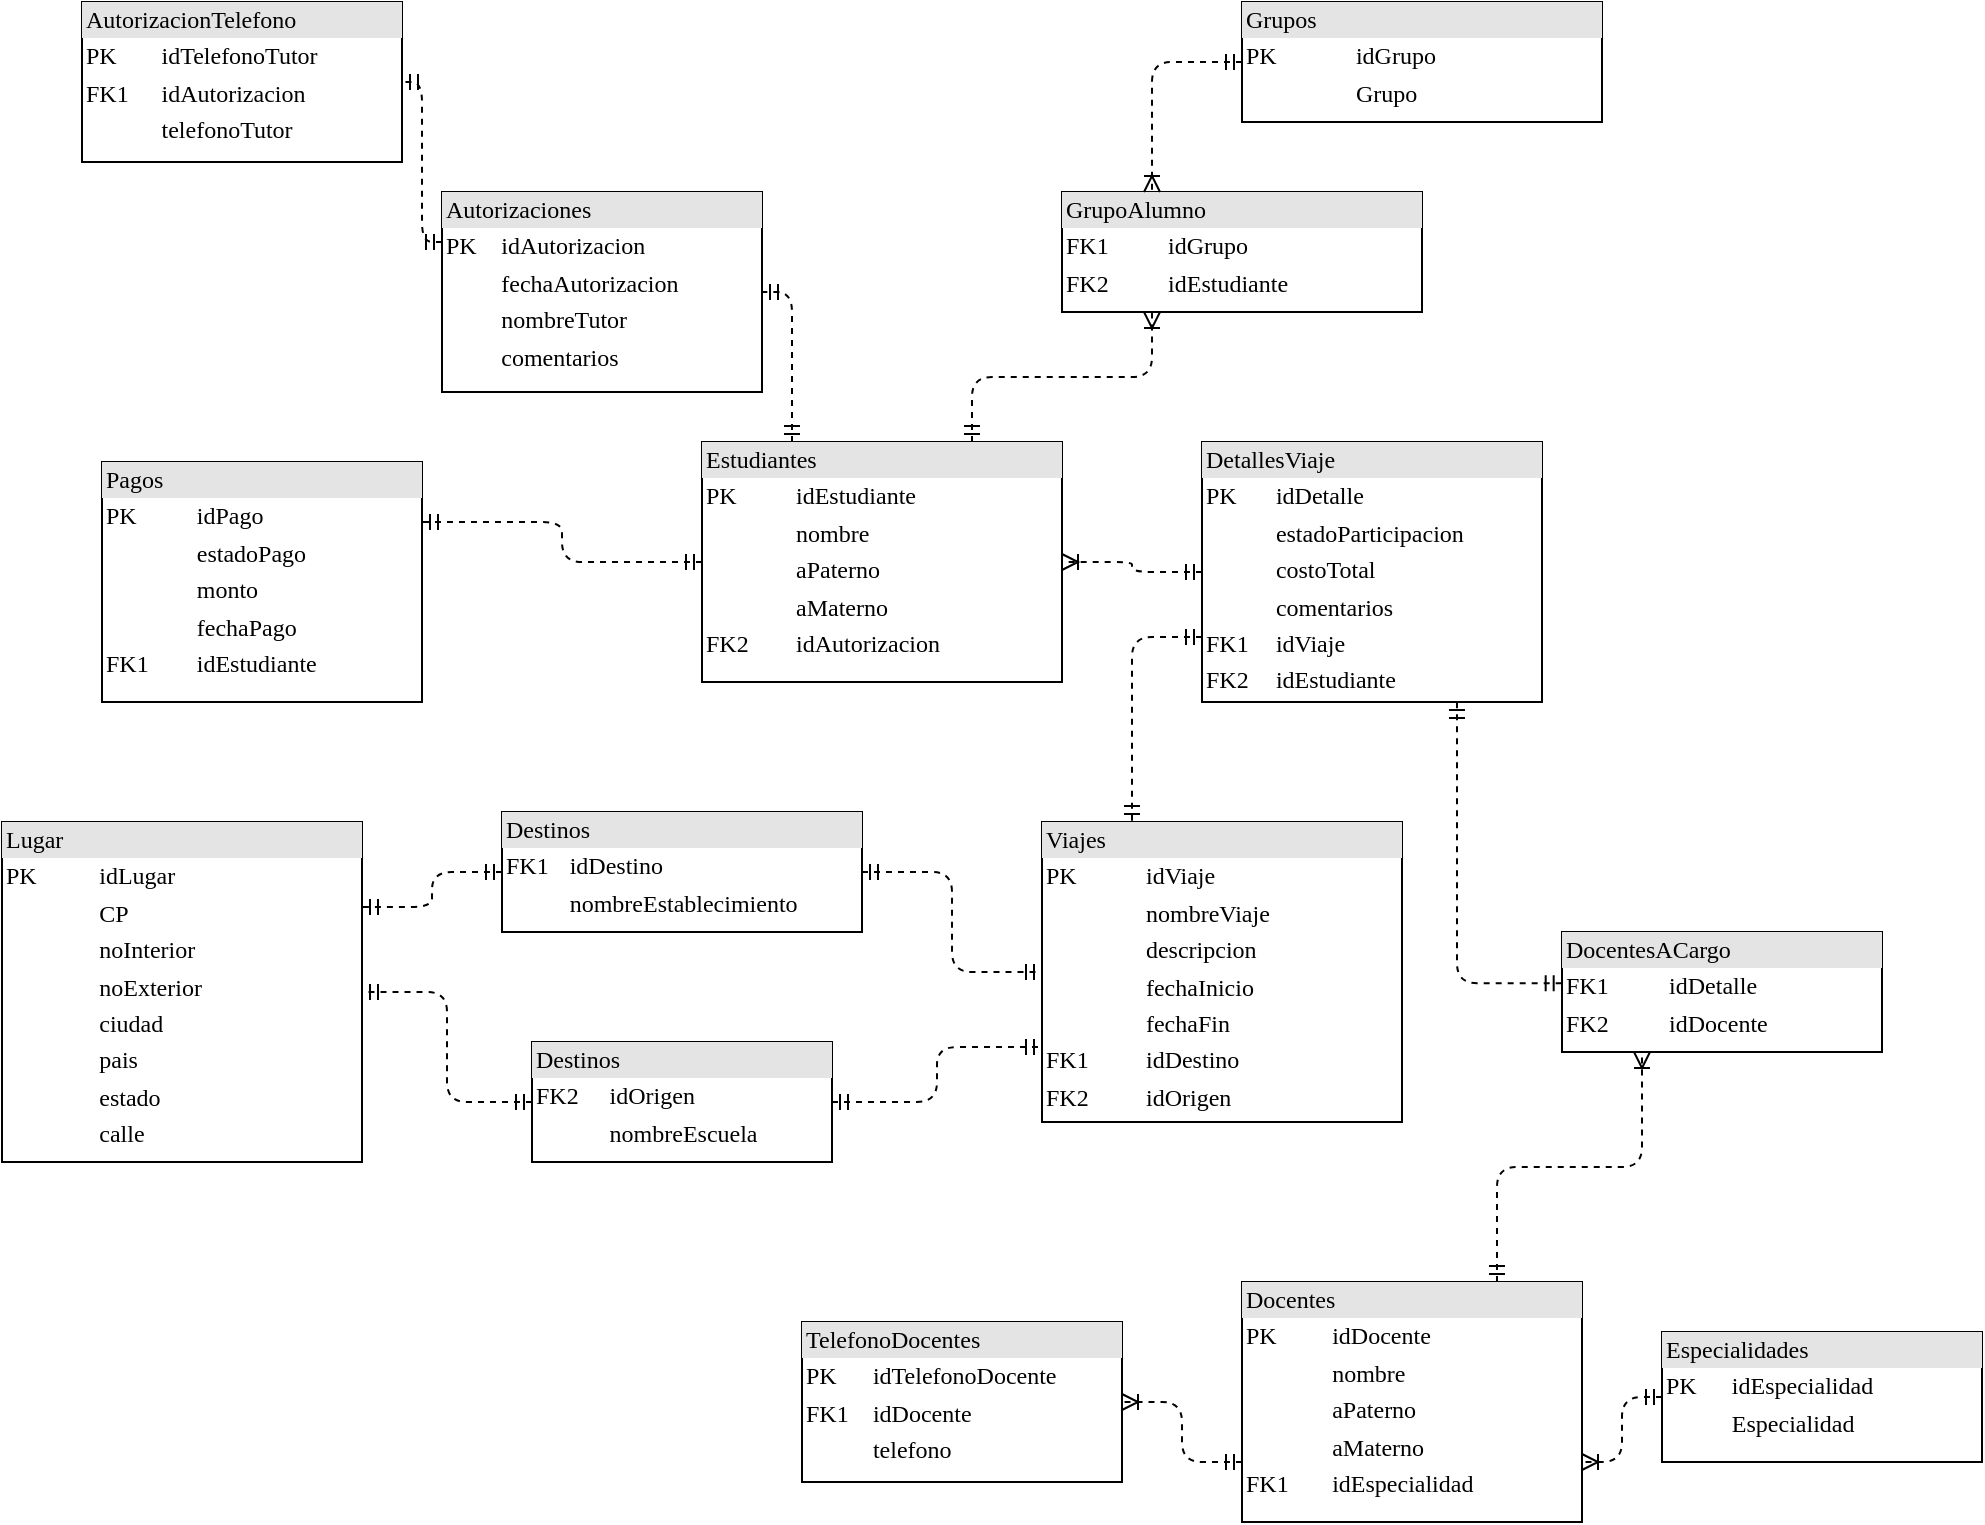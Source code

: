 <mxfile version="26.2.2">
  <diagram name="Page-1" id="2ca16b54-16f6-2749-3443-fa8db7711227">
    <mxGraphModel dx="597" dy="385" grid="1" gridSize="10" guides="1" tooltips="1" connect="1" arrows="1" fold="1" page="1" pageScale="1" pageWidth="1100" pageHeight="850" background="none" math="0" shadow="0">
      <root>
        <mxCell id="0" />
        <mxCell id="1" parent="0" />
        <mxCell id="2ed32ef02a7f4228-20" style="edgeStyle=orthogonalEdgeStyle;html=1;dashed=1;labelBackgroundColor=none;startArrow=ERmandOne;endArrow=ERoneToMany;fontFamily=Verdana;fontSize=12;align=left;exitX=0.75;exitY=0;exitDx=0;exitDy=0;entryX=0.25;entryY=1;entryDx=0;entryDy=0;" parent="1" source="2ed32ef02a7f4228-11" target="AjMwdZ3VQ4zlIAga7tvS-1" edge="1">
          <mxGeometry relative="1" as="geometry">
            <mxPoint x="230" y="165" as="sourcePoint" />
            <mxPoint x="480" y="85" as="targetPoint" />
          </mxGeometry>
        </mxCell>
        <mxCell id="2ed32ef02a7f4228-11" value="&lt;div style=&quot;box-sizing:border-box;width:100%;background:#e4e4e4;padding:2px;&quot;&gt;Estudiantes&lt;/div&gt;&lt;table style=&quot;width:100%;font-size:1em;&quot; cellpadding=&quot;2&quot; cellspacing=&quot;0&quot;&gt;&lt;tbody&gt;&lt;tr&gt;&lt;td&gt;PK&lt;/td&gt;&lt;td&gt;idEstudiante&lt;/td&gt;&lt;/tr&gt;&lt;tr&gt;&lt;td&gt;&lt;/td&gt;&lt;td&gt;nombre&lt;/td&gt;&lt;/tr&gt;&lt;tr&gt;&lt;td&gt;&lt;br&gt;&lt;/td&gt;&lt;td&gt;aPaterno&lt;/td&gt;&lt;/tr&gt;&lt;tr&gt;&lt;td&gt;&lt;br&gt;&lt;/td&gt;&lt;td&gt;aMaterno&lt;/td&gt;&lt;/tr&gt;&lt;tr&gt;&lt;td&gt;FK2&lt;/td&gt;&lt;td&gt;idAutorizacion&lt;/td&gt;&lt;/tr&gt;&lt;/tbody&gt;&lt;/table&gt;" style="verticalAlign=top;align=left;overflow=fill;html=1;rounded=0;shadow=0;comic=0;labelBackgroundColor=none;strokeWidth=1;fontFamily=Verdana;fontSize=12" parent="1" vertex="1">
          <mxGeometry x="400" y="265" width="180" height="120" as="geometry" />
        </mxCell>
        <mxCell id="AjMwdZ3VQ4zlIAga7tvS-1" value="&lt;div style=&quot;box-sizing:border-box;width:100%;background:#e4e4e4;padding:2px;&quot;&gt;GrupoAlumno&lt;/div&gt;&lt;table style=&quot;width:100%;font-size:1em;&quot; cellpadding=&quot;2&quot; cellspacing=&quot;0&quot;&gt;&lt;tbody&gt;&lt;tr&gt;&lt;td&gt;FK1&lt;/td&gt;&lt;td&gt;idGrupo&lt;/td&gt;&lt;/tr&gt;&lt;tr&gt;&lt;td&gt;FK2&lt;/td&gt;&lt;td&gt;idEstudiante&lt;/td&gt;&lt;/tr&gt;&lt;/tbody&gt;&lt;/table&gt;" style="verticalAlign=top;align=left;overflow=fill;html=1;rounded=0;shadow=0;comic=0;labelBackgroundColor=none;strokeWidth=1;fontFamily=Verdana;fontSize=12" parent="1" vertex="1">
          <mxGeometry x="580" y="140" width="180" height="60" as="geometry" />
        </mxCell>
        <mxCell id="AjMwdZ3VQ4zlIAga7tvS-2" value="&lt;div style=&quot;box-sizing:border-box;width:100%;background:#e4e4e4;padding:2px;&quot;&gt;Grupos&lt;/div&gt;&lt;table style=&quot;width:100%;font-size:1em;&quot; cellpadding=&quot;2&quot; cellspacing=&quot;0&quot;&gt;&lt;tbody&gt;&lt;tr&gt;&lt;td&gt;PK&lt;/td&gt;&lt;td&gt;idGrupo&lt;/td&gt;&lt;/tr&gt;&lt;tr&gt;&lt;td&gt;&lt;br&gt;&lt;/td&gt;&lt;td&gt;Grupo&lt;/td&gt;&lt;/tr&gt;&lt;/tbody&gt;&lt;/table&gt;" style="verticalAlign=top;align=left;overflow=fill;html=1;rounded=0;shadow=0;comic=0;labelBackgroundColor=none;strokeWidth=1;fontFamily=Verdana;fontSize=12" parent="1" vertex="1">
          <mxGeometry x="670" y="45" width="180" height="60" as="geometry" />
        </mxCell>
        <mxCell id="AjMwdZ3VQ4zlIAga7tvS-3" style="edgeStyle=orthogonalEdgeStyle;html=1;dashed=1;labelBackgroundColor=none;startArrow=ERmandOne;endArrow=ERoneToMany;fontFamily=Verdana;fontSize=12;align=left;exitX=0;exitY=0.5;exitDx=0;exitDy=0;entryX=0.25;entryY=0;entryDx=0;entryDy=0;" parent="1" source="AjMwdZ3VQ4zlIAga7tvS-2" target="AjMwdZ3VQ4zlIAga7tvS-1" edge="1">
          <mxGeometry relative="1" as="geometry">
            <mxPoint x="280" y="274" as="sourcePoint" />
            <mxPoint x="220" y="255" as="targetPoint" />
          </mxGeometry>
        </mxCell>
        <mxCell id="AjMwdZ3VQ4zlIAga7tvS-4" style="edgeStyle=orthogonalEdgeStyle;html=1;dashed=1;labelBackgroundColor=none;startArrow=ERmandOne;endArrow=ERmandOne;fontFamily=Verdana;fontSize=12;align=left;exitX=0.25;exitY=0;exitDx=0;exitDy=0;entryX=1;entryY=0.5;entryDx=0;entryDy=0;endFill=0;" parent="1" source="2ed32ef02a7f4228-11" target="AjMwdZ3VQ4zlIAga7tvS-5" edge="1">
          <mxGeometry relative="1" as="geometry">
            <mxPoint x="510" y="205" as="sourcePoint" />
            <mxPoint x="450" y="216" as="targetPoint" />
          </mxGeometry>
        </mxCell>
        <mxCell id="AjMwdZ3VQ4zlIAga7tvS-5" value="&lt;div style=&quot;box-sizing:border-box;width:100%;background:#e4e4e4;padding:2px;&quot;&gt;Autorizaciones&lt;/div&gt;&lt;table style=&quot;width:100%;font-size:1em;&quot; cellpadding=&quot;2&quot; cellspacing=&quot;0&quot;&gt;&lt;tbody&gt;&lt;tr&gt;&lt;td&gt;PK&lt;/td&gt;&lt;td&gt;idAutorizacion&lt;/td&gt;&lt;/tr&gt;&lt;tr&gt;&lt;td&gt;&lt;/td&gt;&lt;td&gt;fechaAutorizacion&lt;/td&gt;&lt;/tr&gt;&lt;tr&gt;&lt;td&gt;&lt;br&gt;&lt;/td&gt;&lt;td&gt;nombreTutor&lt;/td&gt;&lt;/tr&gt;&lt;tr&gt;&lt;td&gt;&lt;br&gt;&lt;/td&gt;&lt;td&gt;comentarios&lt;/td&gt;&lt;/tr&gt;&lt;/tbody&gt;&lt;/table&gt;" style="verticalAlign=top;align=left;overflow=fill;html=1;rounded=0;shadow=0;comic=0;labelBackgroundColor=none;strokeWidth=1;fontFamily=Verdana;fontSize=12" parent="1" vertex="1">
          <mxGeometry x="270" y="140" width="160" height="100" as="geometry" />
        </mxCell>
        <mxCell id="AjMwdZ3VQ4zlIAga7tvS-6" value="&lt;div style=&quot;box-sizing:border-box;width:100%;background:#e4e4e4;padding:2px;&quot;&gt;AutorizacionTelefono&lt;/div&gt;&lt;table style=&quot;width:100%;font-size:1em;&quot; cellpadding=&quot;2&quot; cellspacing=&quot;0&quot;&gt;&lt;tbody&gt;&lt;tr&gt;&lt;td&gt;PK&lt;/td&gt;&lt;td&gt;idTelefonoTutor&lt;/td&gt;&lt;/tr&gt;&lt;tr&gt;&lt;td&gt;FK1&lt;/td&gt;&lt;td&gt;idAutorizacion&lt;/td&gt;&lt;/tr&gt;&lt;tr&gt;&lt;td&gt;&lt;br&gt;&lt;/td&gt;&lt;td&gt;telefonoTutor&lt;/td&gt;&lt;/tr&gt;&lt;/tbody&gt;&lt;/table&gt;" style="verticalAlign=top;align=left;overflow=fill;html=1;rounded=0;shadow=0;comic=0;labelBackgroundColor=none;strokeWidth=1;fontFamily=Verdana;fontSize=12" parent="1" vertex="1">
          <mxGeometry x="90" y="45" width="160" height="80" as="geometry" />
        </mxCell>
        <mxCell id="AjMwdZ3VQ4zlIAga7tvS-7" style="edgeStyle=orthogonalEdgeStyle;html=1;dashed=1;labelBackgroundColor=none;startArrow=ERmandOne;endArrow=ERmandOne;fontFamily=Verdana;fontSize=12;align=left;exitX=0;exitY=0.25;exitDx=0;exitDy=0;entryX=1;entryY=0.5;entryDx=0;entryDy=0;endFill=0;" parent="1" source="AjMwdZ3VQ4zlIAga7tvS-5" target="AjMwdZ3VQ4zlIAga7tvS-6" edge="1">
          <mxGeometry relative="1" as="geometry">
            <mxPoint x="309" y="183" as="sourcePoint" />
            <mxPoint x="250" y="207" as="targetPoint" />
          </mxGeometry>
        </mxCell>
        <mxCell id="AjMwdZ3VQ4zlIAga7tvS-8" value="&lt;div style=&quot;box-sizing:border-box;width:100%;background:#e4e4e4;padding:2px;&quot;&gt;DetallesViaje&lt;/div&gt;&lt;table style=&quot;width:100%;font-size:1em;&quot; cellpadding=&quot;2&quot; cellspacing=&quot;0&quot;&gt;&lt;tbody&gt;&lt;tr&gt;&lt;td&gt;PK&lt;/td&gt;&lt;td&gt;idDetalle&lt;/td&gt;&lt;/tr&gt;&lt;tr&gt;&lt;td&gt;&lt;/td&gt;&lt;td&gt;estadoParticipacion&lt;/td&gt;&lt;/tr&gt;&lt;tr&gt;&lt;td&gt;&lt;br&gt;&lt;/td&gt;&lt;td&gt;costoTotal&lt;/td&gt;&lt;/tr&gt;&lt;tr&gt;&lt;td&gt;&lt;br&gt;&lt;/td&gt;&lt;td&gt;comentarios&lt;/td&gt;&lt;/tr&gt;&lt;tr&gt;&lt;td&gt;FK1&lt;/td&gt;&lt;td&gt;idViaje&lt;/td&gt;&lt;/tr&gt;&lt;tr&gt;&lt;td&gt;FK2&lt;/td&gt;&lt;td&gt;idEstudiante&lt;/td&gt;&lt;/tr&gt;&lt;/tbody&gt;&lt;/table&gt;" style="verticalAlign=top;align=left;overflow=fill;html=1;rounded=0;shadow=0;comic=0;labelBackgroundColor=none;strokeWidth=1;fontFamily=Verdana;fontSize=12" parent="1" vertex="1">
          <mxGeometry x="650" y="265" width="170" height="130" as="geometry" />
        </mxCell>
        <mxCell id="AjMwdZ3VQ4zlIAga7tvS-9" value="&lt;div style=&quot;box-sizing:border-box;width:100%;background:#e4e4e4;padding:2px;&quot;&gt;DocentesACargo&lt;/div&gt;&lt;table style=&quot;width:100%;font-size:1em;&quot; cellpadding=&quot;2&quot; cellspacing=&quot;0&quot;&gt;&lt;tbody&gt;&lt;tr&gt;&lt;td&gt;FK1&lt;/td&gt;&lt;td&gt;idDetalle&lt;/td&gt;&lt;/tr&gt;&lt;tr&gt;&lt;td&gt;FK2&lt;/td&gt;&lt;td&gt;idDocente&lt;/td&gt;&lt;/tr&gt;&lt;/tbody&gt;&lt;/table&gt;" style="verticalAlign=top;align=left;overflow=fill;html=1;rounded=0;shadow=0;comic=0;labelBackgroundColor=none;strokeWidth=1;fontFamily=Verdana;fontSize=12" parent="1" vertex="1">
          <mxGeometry x="830" y="510" width="160" height="60" as="geometry" />
        </mxCell>
        <mxCell id="AjMwdZ3VQ4zlIAga7tvS-10" value="&lt;div style=&quot;box-sizing:border-box;width:100%;background:#e4e4e4;padding:2px;&quot;&gt;Docentes&lt;/div&gt;&lt;table style=&quot;width:100%;font-size:1em;&quot; cellpadding=&quot;2&quot; cellspacing=&quot;0&quot;&gt;&lt;tbody&gt;&lt;tr&gt;&lt;td&gt;PK&lt;/td&gt;&lt;td&gt;idDocente&lt;/td&gt;&lt;/tr&gt;&lt;tr&gt;&lt;td&gt;&lt;/td&gt;&lt;td&gt;nombre&lt;/td&gt;&lt;/tr&gt;&lt;tr&gt;&lt;td&gt;&lt;br&gt;&lt;/td&gt;&lt;td&gt;aPaterno&lt;/td&gt;&lt;/tr&gt;&lt;tr&gt;&lt;td&gt;&lt;br&gt;&lt;/td&gt;&lt;td&gt;aMaterno&lt;/td&gt;&lt;/tr&gt;&lt;tr&gt;&lt;td&gt;FK1&lt;/td&gt;&lt;td&gt;idEspecialidad&lt;/td&gt;&lt;/tr&gt;&lt;/tbody&gt;&lt;/table&gt;" style="verticalAlign=top;align=left;overflow=fill;html=1;rounded=0;shadow=0;comic=0;labelBackgroundColor=none;strokeWidth=1;fontFamily=Verdana;fontSize=12" parent="1" vertex="1">
          <mxGeometry x="670" y="685" width="170" height="120" as="geometry" />
        </mxCell>
        <mxCell id="AjMwdZ3VQ4zlIAga7tvS-11" value="&lt;div style=&quot;box-sizing:border-box;width:100%;background:#e4e4e4;padding:2px;&quot;&gt;TelefonoDocentes&lt;/div&gt;&lt;table style=&quot;width:100%;font-size:1em;&quot; cellpadding=&quot;2&quot; cellspacing=&quot;0&quot;&gt;&lt;tbody&gt;&lt;tr&gt;&lt;td&gt;PK&lt;/td&gt;&lt;td&gt;idTelefonoDocente&lt;/td&gt;&lt;/tr&gt;&lt;tr&gt;&lt;td&gt;FK1&lt;/td&gt;&lt;td&gt;idDocente&lt;/td&gt;&lt;/tr&gt;&lt;tr&gt;&lt;td&gt;&lt;br&gt;&lt;/td&gt;&lt;td&gt;telefono&lt;/td&gt;&lt;/tr&gt;&lt;/tbody&gt;&lt;/table&gt;" style="verticalAlign=top;align=left;overflow=fill;html=1;rounded=0;shadow=0;comic=0;labelBackgroundColor=none;strokeWidth=1;fontFamily=Verdana;fontSize=12" parent="1" vertex="1">
          <mxGeometry x="450" y="705" width="160" height="80" as="geometry" />
        </mxCell>
        <mxCell id="AjMwdZ3VQ4zlIAga7tvS-12" style="edgeStyle=orthogonalEdgeStyle;html=1;dashed=1;labelBackgroundColor=none;startArrow=ERmandOne;endArrow=ERoneToMany;fontFamily=Verdana;fontSize=12;align=left;exitX=0;exitY=0.75;exitDx=0;exitDy=0;entryX=1;entryY=0.5;entryDx=0;entryDy=0;endFill=0;startFill=0;" parent="1" source="AjMwdZ3VQ4zlIAga7tvS-10" target="AjMwdZ3VQ4zlIAga7tvS-11" edge="1">
          <mxGeometry relative="1" as="geometry">
            <mxPoint x="769" y="665" as="sourcePoint" />
            <mxPoint x="720" y="689" as="targetPoint" />
          </mxGeometry>
        </mxCell>
        <mxCell id="AjMwdZ3VQ4zlIAga7tvS-13" style="edgeStyle=orthogonalEdgeStyle;html=1;dashed=1;labelBackgroundColor=none;startArrow=ERmandOne;endArrow=ERmandOne;fontFamily=Verdana;fontSize=12;align=left;exitX=-0.001;exitY=0.427;exitDx=0;exitDy=0;exitPerimeter=0;entryX=0.75;entryY=1;entryDx=0;entryDy=0;endFill=0;" parent="1" source="AjMwdZ3VQ4zlIAga7tvS-9" target="AjMwdZ3VQ4zlIAga7tvS-8" edge="1">
          <mxGeometry relative="1" as="geometry">
            <mxPoint x="714" y="200" as="sourcePoint" />
            <mxPoint x="665" y="224" as="targetPoint" />
          </mxGeometry>
        </mxCell>
        <mxCell id="AjMwdZ3VQ4zlIAga7tvS-14" style="edgeStyle=orthogonalEdgeStyle;html=1;dashed=1;labelBackgroundColor=none;startArrow=ERmandOne;endArrow=ERoneToMany;fontFamily=Verdana;fontSize=12;align=left;exitX=0.75;exitY=0;exitDx=0;exitDy=0;entryX=0.25;entryY=1;entryDx=0;entryDy=0;endFill=0;startFill=0;" parent="1" source="AjMwdZ3VQ4zlIAga7tvS-10" target="AjMwdZ3VQ4zlIAga7tvS-9" edge="1">
          <mxGeometry relative="1" as="geometry">
            <mxPoint x="730" y="366" as="sourcePoint" />
            <mxPoint x="730" y="235" as="targetPoint" />
          </mxGeometry>
        </mxCell>
        <mxCell id="AjMwdZ3VQ4zlIAga7tvS-15" value="&lt;div style=&quot;box-sizing:border-box;width:100%;background:#e4e4e4;padding:2px;&quot;&gt;Especialidades&lt;/div&gt;&lt;table style=&quot;width:100%;font-size:1em;&quot; cellpadding=&quot;2&quot; cellspacing=&quot;0&quot;&gt;&lt;tbody&gt;&lt;tr&gt;&lt;td&gt;PK&lt;/td&gt;&lt;td&gt;idEspecialidad&lt;/td&gt;&lt;/tr&gt;&lt;tr&gt;&lt;td&gt;&lt;br&gt;&lt;/td&gt;&lt;td&gt;Especialidad&lt;/td&gt;&lt;/tr&gt;&lt;/tbody&gt;&lt;/table&gt;" style="verticalAlign=top;align=left;overflow=fill;html=1;rounded=0;shadow=0;comic=0;labelBackgroundColor=none;strokeWidth=1;fontFamily=Verdana;fontSize=12" parent="1" vertex="1">
          <mxGeometry x="880" y="710" width="160" height="65" as="geometry" />
        </mxCell>
        <mxCell id="AjMwdZ3VQ4zlIAga7tvS-16" style="edgeStyle=orthogonalEdgeStyle;html=1;dashed=1;labelBackgroundColor=none;startArrow=ERmandOne;endArrow=ERoneToMany;fontFamily=Verdana;fontSize=12;align=left;exitX=0;exitY=0.5;exitDx=0;exitDy=0;entryX=1;entryY=0.75;entryDx=0;entryDy=0;endFill=0;startFill=0;" parent="1" source="AjMwdZ3VQ4zlIAga7tvS-15" target="AjMwdZ3VQ4zlIAga7tvS-10" edge="1">
          <mxGeometry relative="1" as="geometry">
            <mxPoint x="800" y="846" as="sourcePoint" />
            <mxPoint x="770" y="725" as="targetPoint" />
          </mxGeometry>
        </mxCell>
        <mxCell id="AjMwdZ3VQ4zlIAga7tvS-17" style="edgeStyle=orthogonalEdgeStyle;html=1;dashed=1;labelBackgroundColor=none;startArrow=ERmandOne;endArrow=ERoneToMany;fontFamily=Verdana;fontSize=12;align=left;exitX=0;exitY=0.5;exitDx=0;exitDy=0;entryX=1;entryY=0.5;entryDx=0;entryDy=0;" parent="1" source="AjMwdZ3VQ4zlIAga7tvS-8" target="2ed32ef02a7f4228-11" edge="1">
          <mxGeometry relative="1" as="geometry">
            <mxPoint x="630" y="407" as="sourcePoint" />
            <mxPoint x="620" y="315" as="targetPoint" />
          </mxGeometry>
        </mxCell>
        <mxCell id="AjMwdZ3VQ4zlIAga7tvS-18" value="&lt;div style=&quot;box-sizing:border-box;width:100%;background:#e4e4e4;padding:2px;&quot;&gt;Viajes&lt;/div&gt;&lt;table style=&quot;width:100%;font-size:1em;&quot; cellpadding=&quot;2&quot; cellspacing=&quot;0&quot;&gt;&lt;tbody&gt;&lt;tr&gt;&lt;td&gt;PK&lt;/td&gt;&lt;td&gt;idViaje&lt;/td&gt;&lt;/tr&gt;&lt;tr&gt;&lt;td&gt;&lt;br&gt;&lt;/td&gt;&lt;td&gt;nombreViaje&lt;/td&gt;&lt;/tr&gt;&lt;tr&gt;&lt;td&gt;&lt;/td&gt;&lt;td&gt;descripcion&lt;/td&gt;&lt;/tr&gt;&lt;tr&gt;&lt;td&gt;&lt;br&gt;&lt;/td&gt;&lt;td&gt;fechaInicio&lt;/td&gt;&lt;/tr&gt;&lt;tr&gt;&lt;td&gt;&lt;br&gt;&lt;/td&gt;&lt;td&gt;fechaFin&lt;/td&gt;&lt;/tr&gt;&lt;tr&gt;&lt;td&gt;FK1&lt;/td&gt;&lt;td&gt;idDestino&lt;/td&gt;&lt;/tr&gt;&lt;tr&gt;&lt;td&gt;FK2&lt;/td&gt;&lt;td&gt;idOrigen&lt;/td&gt;&lt;/tr&gt;&lt;/tbody&gt;&lt;/table&gt;" style="verticalAlign=top;align=left;overflow=fill;html=1;rounded=0;shadow=0;comic=0;labelBackgroundColor=none;strokeWidth=1;fontFamily=Verdana;fontSize=12" parent="1" vertex="1">
          <mxGeometry x="570" y="455" width="180" height="150" as="geometry" />
        </mxCell>
        <mxCell id="AjMwdZ3VQ4zlIAga7tvS-19" style="edgeStyle=orthogonalEdgeStyle;html=1;dashed=1;labelBackgroundColor=none;startArrow=ERmandOne;endArrow=ERmandOne;fontFamily=Verdana;fontSize=12;align=left;exitX=0;exitY=0.75;exitDx=0;exitDy=0;entryX=0.25;entryY=0;entryDx=0;entryDy=0;endFill=0;" parent="1" source="AjMwdZ3VQ4zlIAga7tvS-8" target="AjMwdZ3VQ4zlIAga7tvS-18" edge="1">
          <mxGeometry relative="1" as="geometry">
            <mxPoint x="610" y="340" as="sourcePoint" />
            <mxPoint x="583" y="474" as="targetPoint" />
          </mxGeometry>
        </mxCell>
        <mxCell id="AjMwdZ3VQ4zlIAga7tvS-20" value="&lt;div style=&quot;box-sizing:border-box;width:100%;background:#e4e4e4;padding:2px;&quot;&gt;Pagos&lt;/div&gt;&lt;table style=&quot;width:100%;font-size:1em;&quot; cellpadding=&quot;2&quot; cellspacing=&quot;0&quot;&gt;&lt;tbody&gt;&lt;tr&gt;&lt;td&gt;PK&lt;/td&gt;&lt;td&gt;idPago&lt;/td&gt;&lt;/tr&gt;&lt;tr&gt;&lt;td&gt;&lt;/td&gt;&lt;td&gt;estadoPago&lt;/td&gt;&lt;/tr&gt;&lt;tr&gt;&lt;td&gt;&lt;br&gt;&lt;/td&gt;&lt;td&gt;monto&lt;/td&gt;&lt;/tr&gt;&lt;tr&gt;&lt;td&gt;&lt;br&gt;&lt;/td&gt;&lt;td&gt;fechaPago&lt;/td&gt;&lt;/tr&gt;&lt;tr&gt;&lt;td&gt;FK1&lt;/td&gt;&lt;td&gt;idEstudiante&lt;/td&gt;&lt;/tr&gt;&lt;/tbody&gt;&lt;/table&gt;" style="verticalAlign=top;align=left;overflow=fill;html=1;rounded=0;shadow=0;comic=0;labelBackgroundColor=none;strokeWidth=1;fontFamily=Verdana;fontSize=12" parent="1" vertex="1">
          <mxGeometry x="100" y="275" width="160" height="120" as="geometry" />
        </mxCell>
        <mxCell id="AjMwdZ3VQ4zlIAga7tvS-21" style="edgeStyle=orthogonalEdgeStyle;html=1;dashed=1;labelBackgroundColor=none;startArrow=ERmandOne;endArrow=ERmandOne;fontFamily=Verdana;fontSize=12;align=left;exitX=0;exitY=0.5;exitDx=0;exitDy=0;entryX=1;entryY=0.25;entryDx=0;entryDy=0;endFill=0;" parent="1" source="2ed32ef02a7f4228-11" target="AjMwdZ3VQ4zlIAga7tvS-20" edge="1">
          <mxGeometry relative="1" as="geometry">
            <mxPoint x="440" y="385" as="sourcePoint" />
            <mxPoint x="350" y="285" as="targetPoint" />
          </mxGeometry>
        </mxCell>
        <mxCell id="AjMwdZ3VQ4zlIAga7tvS-22" value="&lt;div style=&quot;box-sizing:border-box;width:100%;background:#e4e4e4;padding:2px;&quot;&gt;Lugar&lt;/div&gt;&lt;table style=&quot;width:100%;font-size:1em;&quot; cellpadding=&quot;2&quot; cellspacing=&quot;0&quot;&gt;&lt;tbody&gt;&lt;tr&gt;&lt;td&gt;PK&lt;/td&gt;&lt;td&gt;idLugar&lt;/td&gt;&lt;/tr&gt;&lt;tr&gt;&lt;td&gt;&lt;br&gt;&lt;/td&gt;&lt;td&gt;CP&lt;/td&gt;&lt;/tr&gt;&lt;tr&gt;&lt;td&gt;&lt;/td&gt;&lt;td&gt;noInterior&lt;/td&gt;&lt;/tr&gt;&lt;tr&gt;&lt;td&gt;&lt;br&gt;&lt;/td&gt;&lt;td&gt;noExterior&lt;/td&gt;&lt;/tr&gt;&lt;tr&gt;&lt;td&gt;&lt;br&gt;&lt;/td&gt;&lt;td&gt;ciudad&lt;/td&gt;&lt;/tr&gt;&lt;tr&gt;&lt;td&gt;&lt;br&gt;&lt;/td&gt;&lt;td&gt;pais&lt;/td&gt;&lt;/tr&gt;&lt;tr&gt;&lt;td&gt;&lt;br&gt;&lt;/td&gt;&lt;td&gt;estado&lt;/td&gt;&lt;/tr&gt;&lt;tr&gt;&lt;td&gt;&lt;br&gt;&lt;/td&gt;&lt;td&gt;calle&lt;/td&gt;&lt;/tr&gt;&lt;/tbody&gt;&lt;/table&gt;" style="verticalAlign=top;align=left;overflow=fill;html=1;rounded=0;shadow=0;comic=0;labelBackgroundColor=none;strokeWidth=1;fontFamily=Verdana;fontSize=12" parent="1" vertex="1">
          <mxGeometry x="50" y="455" width="180" height="170" as="geometry" />
        </mxCell>
        <mxCell id="AjMwdZ3VQ4zlIAga7tvS-23" value="&lt;div style=&quot;box-sizing:border-box;width:100%;background:#e4e4e4;padding:2px;&quot;&gt;Destinos&lt;/div&gt;&lt;table style=&quot;width:100%;font-size:1em;&quot; cellpadding=&quot;2&quot; cellspacing=&quot;0&quot;&gt;&lt;tbody&gt;&lt;tr&gt;&lt;td&gt;FK1&lt;/td&gt;&lt;td&gt;idDestino&lt;/td&gt;&lt;/tr&gt;&lt;tr&gt;&lt;td&gt;&lt;br&gt;&lt;/td&gt;&lt;td&gt;nombreEstablecimiento&lt;/td&gt;&lt;/tr&gt;&lt;/tbody&gt;&lt;/table&gt;" style="verticalAlign=top;align=left;overflow=fill;html=1;rounded=0;shadow=0;comic=0;labelBackgroundColor=none;strokeWidth=1;fontFamily=Verdana;fontSize=12" parent="1" vertex="1">
          <mxGeometry x="300" y="450" width="180" height="60" as="geometry" />
        </mxCell>
        <mxCell id="AjMwdZ3VQ4zlIAga7tvS-24" value="&lt;div style=&quot;box-sizing:border-box;width:100%;background:#e4e4e4;padding:2px;&quot;&gt;Destinos&lt;/div&gt;&lt;table style=&quot;width:100%;font-size:1em;&quot; cellpadding=&quot;2&quot; cellspacing=&quot;0&quot;&gt;&lt;tbody&gt;&lt;tr&gt;&lt;td&gt;FK2&lt;/td&gt;&lt;td&gt;idOrigen&lt;/td&gt;&lt;/tr&gt;&lt;tr&gt;&lt;td&gt;&lt;br&gt;&lt;/td&gt;&lt;td&gt;nombreEscuela&lt;/td&gt;&lt;/tr&gt;&lt;/tbody&gt;&lt;/table&gt;" style="verticalAlign=top;align=left;overflow=fill;html=1;rounded=0;shadow=0;comic=0;labelBackgroundColor=none;strokeWidth=1;fontFamily=Verdana;fontSize=12" parent="1" vertex="1">
          <mxGeometry x="315" y="565" width="150" height="60" as="geometry" />
        </mxCell>
        <mxCell id="AjMwdZ3VQ4zlIAga7tvS-25" style="edgeStyle=orthogonalEdgeStyle;html=1;dashed=1;labelBackgroundColor=none;startArrow=ERmandOne;endArrow=ERmandOne;fontFamily=Verdana;fontSize=12;align=left;exitX=0;exitY=0.5;exitDx=0;exitDy=0;entryX=1;entryY=0.25;entryDx=0;entryDy=0;endFill=0;" parent="1" source="AjMwdZ3VQ4zlIAga7tvS-23" target="AjMwdZ3VQ4zlIAga7tvS-22" edge="1">
          <mxGeometry relative="1" as="geometry">
            <mxPoint x="450" y="355" as="sourcePoint" />
            <mxPoint x="360" y="365" as="targetPoint" />
          </mxGeometry>
        </mxCell>
        <mxCell id="AjMwdZ3VQ4zlIAga7tvS-26" style="edgeStyle=orthogonalEdgeStyle;html=1;dashed=1;labelBackgroundColor=none;startArrow=ERmandOne;endArrow=ERmandOne;fontFamily=Verdana;fontSize=12;align=left;exitX=0;exitY=0.5;exitDx=0;exitDy=0;entryX=1;entryY=0.5;entryDx=0;entryDy=0;endFill=0;" parent="1" source="AjMwdZ3VQ4zlIAga7tvS-24" target="AjMwdZ3VQ4zlIAga7tvS-22" edge="1">
          <mxGeometry relative="1" as="geometry">
            <mxPoint x="370" y="455" as="sourcePoint" />
            <mxPoint x="310" y="473" as="targetPoint" />
          </mxGeometry>
        </mxCell>
        <mxCell id="AjMwdZ3VQ4zlIAga7tvS-27" style="edgeStyle=orthogonalEdgeStyle;html=1;dashed=1;labelBackgroundColor=none;startArrow=ERmandOne;endArrow=ERmandOne;fontFamily=Verdana;fontSize=12;align=left;exitX=1;exitY=0.5;exitDx=0;exitDy=0;entryX=0;entryY=0.5;entryDx=0;entryDy=0;endFill=0;" parent="1" source="AjMwdZ3VQ4zlIAga7tvS-23" target="AjMwdZ3VQ4zlIAga7tvS-18" edge="1">
          <mxGeometry relative="1" as="geometry">
            <mxPoint x="645" y="420" as="sourcePoint" />
            <mxPoint x="610" y="517" as="targetPoint" />
          </mxGeometry>
        </mxCell>
        <mxCell id="AjMwdZ3VQ4zlIAga7tvS-28" style="edgeStyle=orthogonalEdgeStyle;html=1;dashed=1;labelBackgroundColor=none;startArrow=ERmandOne;endArrow=ERmandOne;fontFamily=Verdana;fontSize=12;align=left;exitX=1;exitY=0.5;exitDx=0;exitDy=0;entryX=0;entryY=0.75;entryDx=0;entryDy=0;endFill=0;" parent="1" source="AjMwdZ3VQ4zlIAga7tvS-24" target="AjMwdZ3VQ4zlIAga7tvS-18" edge="1">
          <mxGeometry relative="1" as="geometry">
            <mxPoint x="560" y="540" as="sourcePoint" />
            <mxPoint x="650" y="590" as="targetPoint" />
          </mxGeometry>
        </mxCell>
      </root>
    </mxGraphModel>
  </diagram>
</mxfile>

